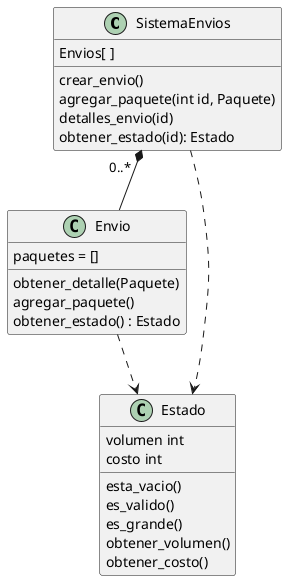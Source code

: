 @startuml
'https://plantuml.com/class-diagram

class SistemaEnvios{
Envios[ ]
crear_envio()
agregar_paquete(int id, Paquete)
detalles_envio(id)
obtener_estado(id): Estado
}
class Envio{
paquetes = []
obtener_detalle(Paquete)
agregar_paquete()
obtener_estado() : Estado
}
class Estado{
volumen int
costo int
esta_vacio()
es_valido()
es_grande()
obtener_volumen()
obtener_costo()
}


Envio ..> Estado
SistemaEnvios ..> Estado
SistemaEnvios "0..*  " *-- Envio




@enduml
